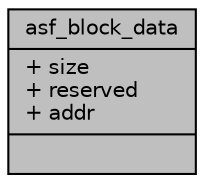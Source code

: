 digraph "asf_block_data"
{
 // INTERACTIVE_SVG=YES
 // LATEX_PDF_SIZE
  bgcolor="transparent";
  edge [fontname="Helvetica",fontsize="10",labelfontname="Helvetica",labelfontsize="10"];
  node [fontname="Helvetica",fontsize="10",shape=record];
  Node1 [label="{asf_block_data\n|+ size\l+ reserved\l+ addr\l|}",height=0.2,width=0.4,color="black", fillcolor="grey75", style="filled", fontcolor="black",tooltip=" "];
}
